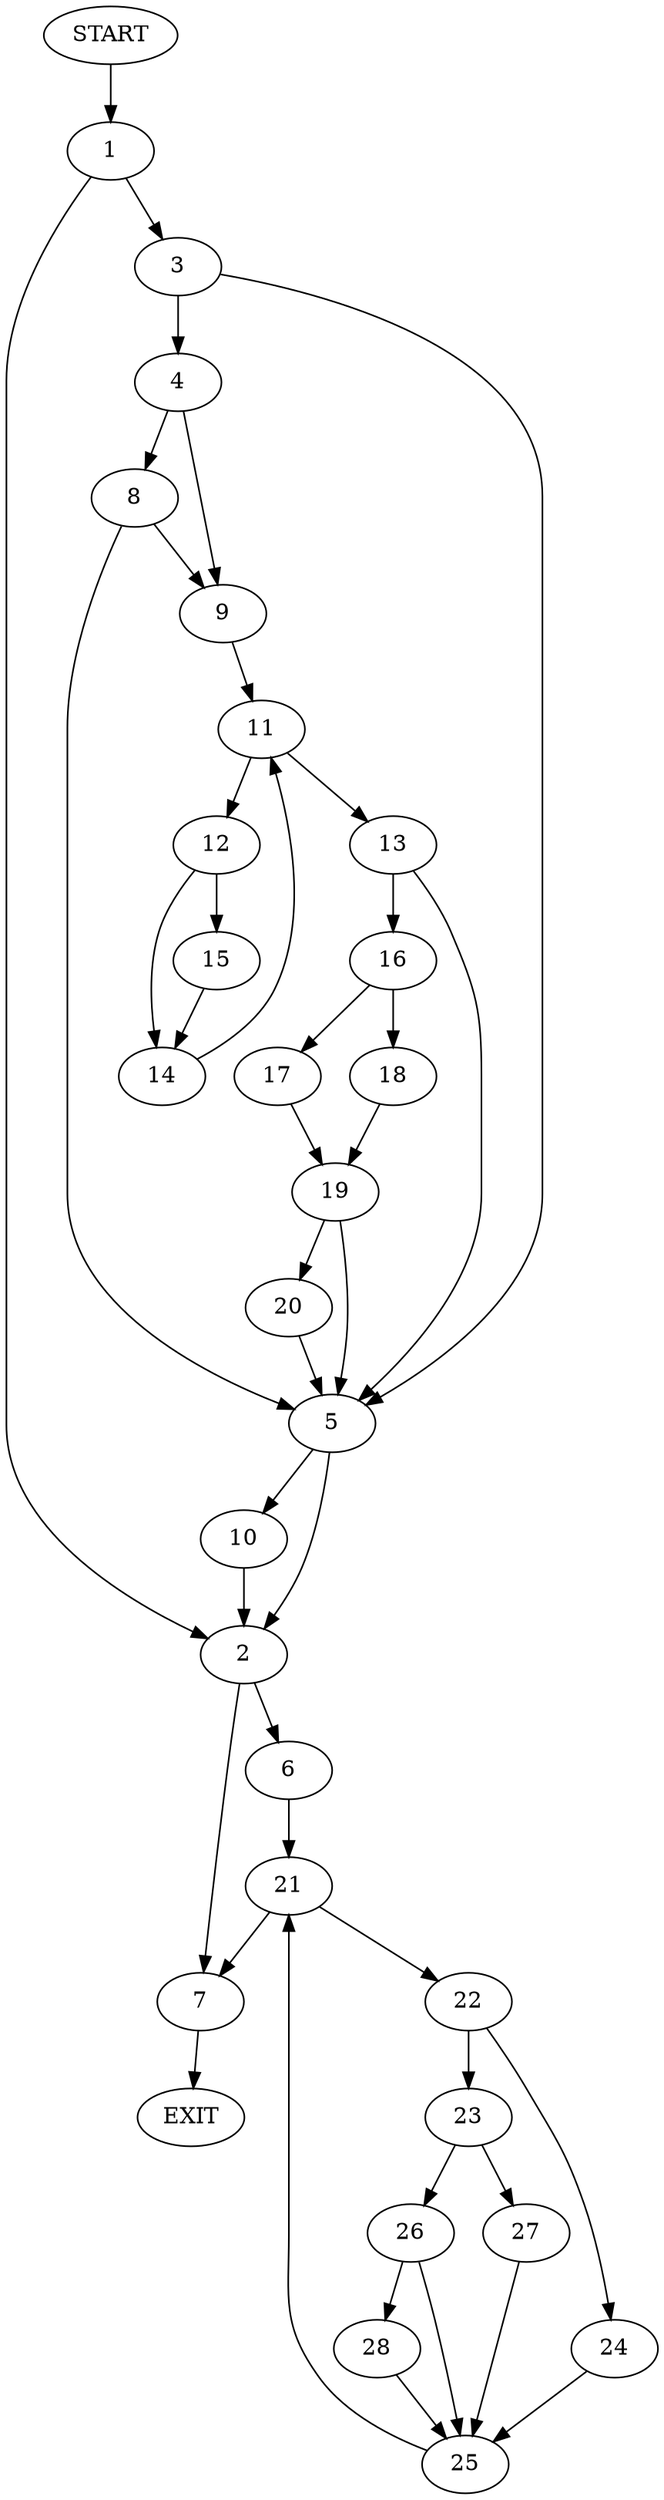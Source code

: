 digraph {
0 [label="START"]
29 [label="EXIT"]
0 -> 1
1 -> 2
1 -> 3
3 -> 4
3 -> 5
2 -> 6
2 -> 7
4 -> 8
4 -> 9
5 -> 10
5 -> 2
8 -> 9
8 -> 5
9 -> 11
11 -> 12
11 -> 13
12 -> 14
12 -> 15
13 -> 16
13 -> 5
14 -> 11
15 -> 14
16 -> 17
16 -> 18
17 -> 19
18 -> 19
19 -> 20
19 -> 5
20 -> 5
10 -> 2
6 -> 21
7 -> 29
21 -> 7
21 -> 22
22 -> 23
22 -> 24
24 -> 25
23 -> 26
23 -> 27
25 -> 21
26 -> 28
26 -> 25
27 -> 25
28 -> 25
}
